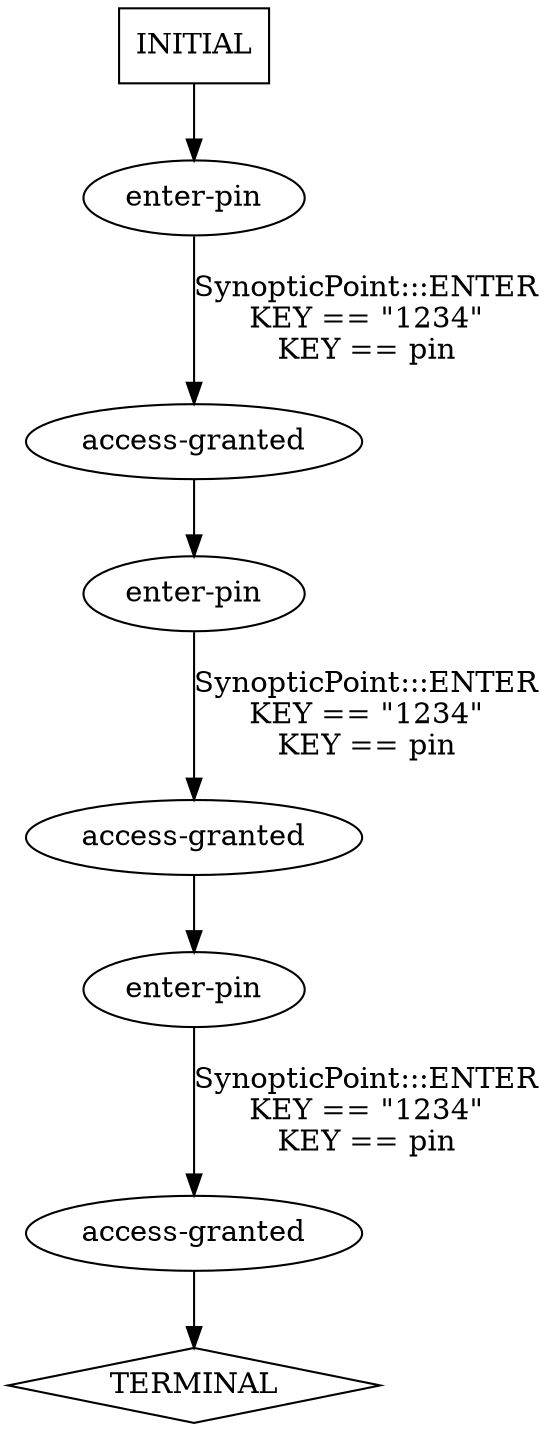 digraph G {
  0 [label="access-granted"];
  1 [label="access-granted"];
  2 [label="access-granted"];
  3 [label="enter-pin"];
  4 [label="enter-pin"];
  5 [label="enter-pin"];
  6 [label="TERMINAL",shape=diamond];
  7 [label="INITIAL",shape=box];
0->4 [label=""];
1->5 [label=""];
2->6 [label=""];
3->0 [label="SynopticPoint:::ENTER\nKEY == \"1234\"\nKEY == pin\n"];
4->1 [label="SynopticPoint:::ENTER\nKEY == \"1234\"\nKEY == pin\n"];
5->2 [label="SynopticPoint:::ENTER\nKEY == \"1234\"\nKEY == pin\n"];
7->3 [label=""];
}
